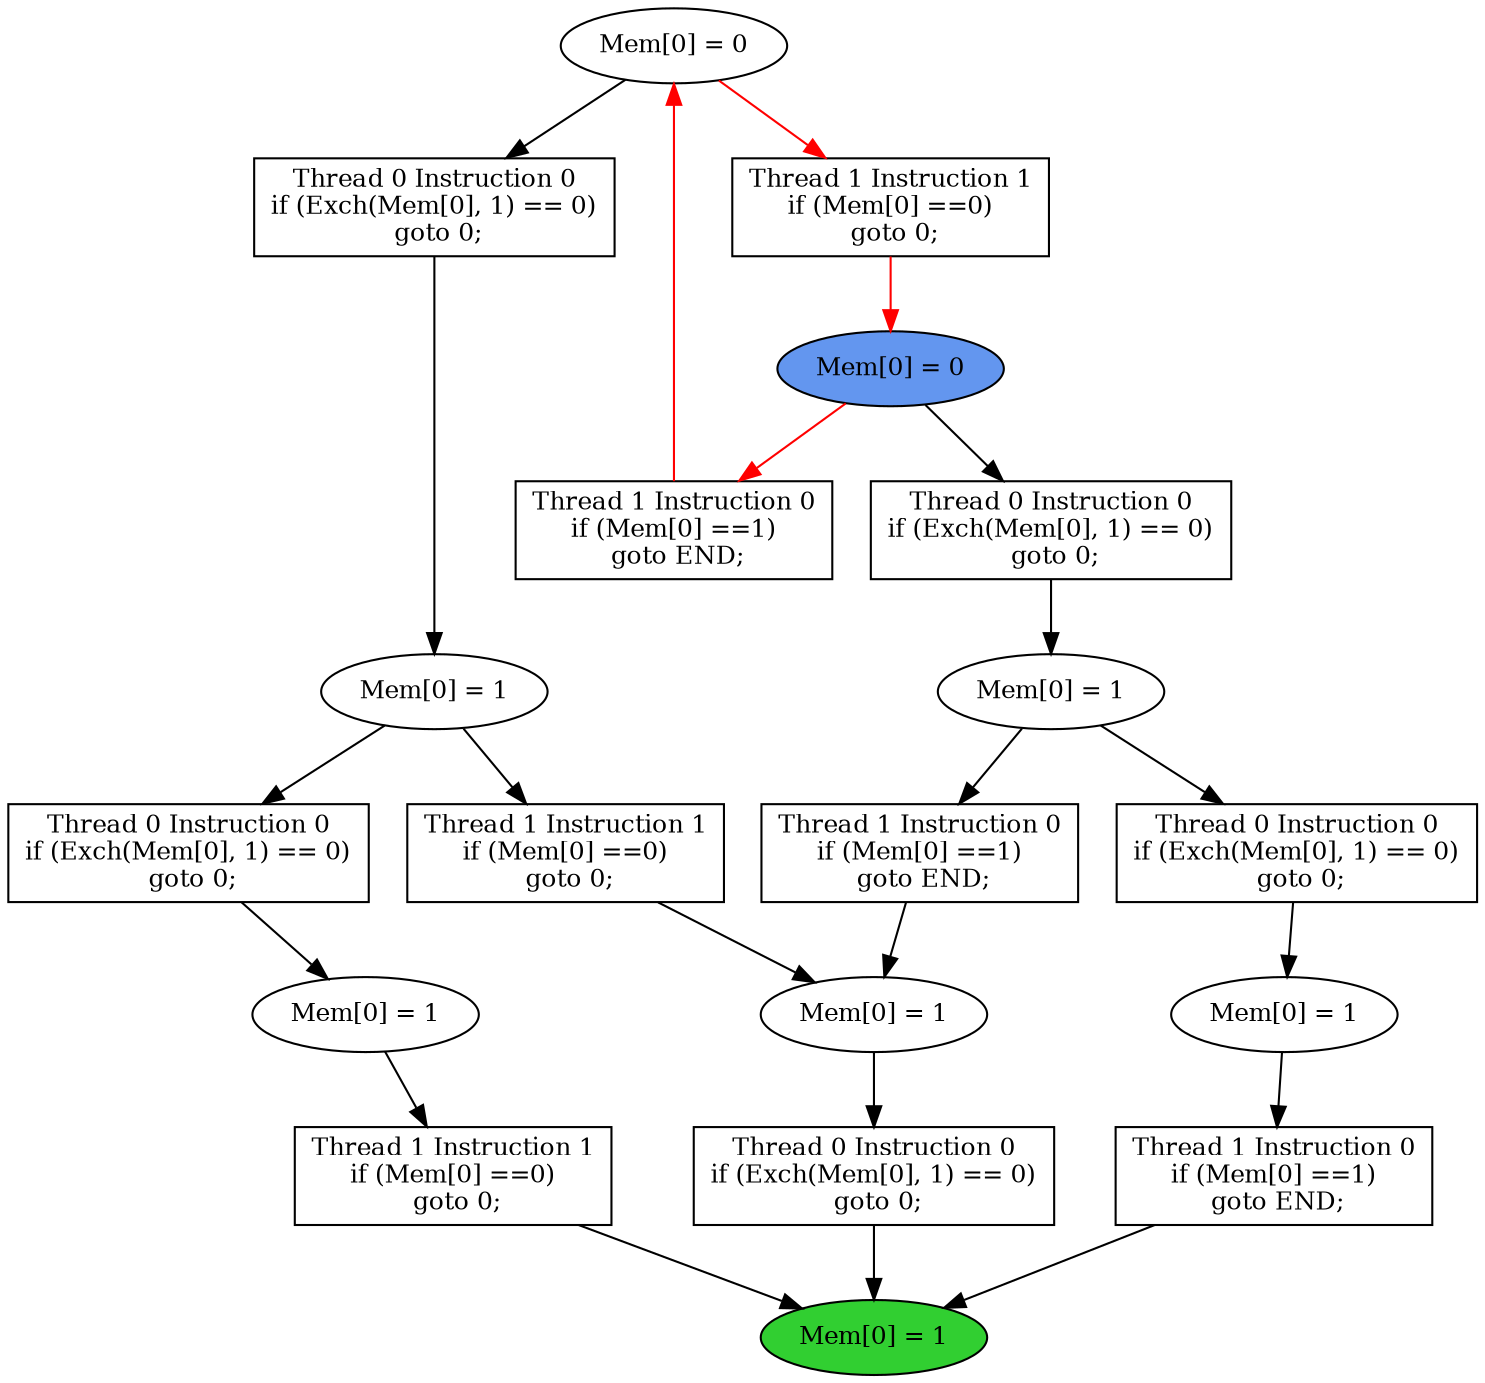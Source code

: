 digraph "graph" {
graph [fontsize=12]
node [fontsize=12]
edge [fontsize=12]
rankdir=TB;
"N15" -> "N8" [uuid = "<A0, END$0>", color = "#000000", fontcolor = "#ffffff", style = "solid", label = "", dir = "forward", weight = "1"]
"N19" -> "N18" [uuid = "<A1, S5>", color = "#000000", fontcolor = "#ffffff", style = "solid", label = "", dir = "forward", weight = "1"]
"N29" -> "N24" [uuid = "<A2, S0>", color = "#ff0000", fontcolor = "#ffffff", style = "solid", label = "", dir = "back", weight = "1"]
"N14" -> "N13" [uuid = "<A3, S4>", color = "#000000", fontcolor = "#ffffff", style = "solid", label = "", dir = "forward", weight = "1"]
"N11" -> "N10" [uuid = "<A4, S3>", color = "#000000", fontcolor = "#ffffff", style = "solid", label = "", dir = "forward", weight = "1"]
"N22" -> "N21" [uuid = "<A5, S2>", color = "#000000", fontcolor = "#ffffff", style = "solid", label = "", dir = "forward", weight = "1"]
"N12" -> "N8" [uuid = "<A6, END$0>", color = "#000000", fontcolor = "#ffffff", style = "solid", label = "", dir = "forward", weight = "1"]
"N20" -> "N16" [uuid = "<A7, S1>", color = "#000000", fontcolor = "#ffffff", style = "solid", label = "", dir = "forward", weight = "1"]
"N26" -> "N25" [uuid = "<A8, START$0>", color = "#ff0000", fontcolor = "#ffffff", style = "solid", label = "", dir = "forward", weight = "1"]
"N9" -> "N8" [uuid = "<A9, END$0>", color = "#000000", fontcolor = "#ffffff", style = "solid", label = "", dir = "forward", weight = "1"]
"N17" -> "N16" [uuid = "<A10, S1>", color = "#000000", fontcolor = "#ffffff", style = "solid", label = "", dir = "forward", weight = "1"]
"N16" -> "N15" [uuid = "<A0, S1>", color = "#000000", fontcolor = "#ffffff", style = "solid", label = "", dir = "forward", weight = "1"]
"N25" -> "N19" [uuid = "<A1, START$0>", color = "#000000", fontcolor = "#ffffff", style = "solid", label = "", dir = "forward", weight = "1"]
"N25" -> "N24" [uuid = "<A2, START$0>", color = "#ff0000", fontcolor = "#ffffff", style = "solid", label = "", dir = "forward", weight = "1"]
"N21" -> "N14" [uuid = "<A3, S2>", color = "#000000", fontcolor = "#ffffff", style = "solid", label = "", dir = "forward", weight = "1"]
"N18" -> "N11" [uuid = "<A4, S5>", color = "#000000", fontcolor = "#ffffff", style = "solid", label = "", dir = "forward", weight = "1"]
"N29" -> "N22" [uuid = "<A5, S0>", color = "#000000", fontcolor = "#ffffff", style = "solid", label = "", dir = "forward", weight = "1"]
"N13" -> "N12" [uuid = "<A6, S4>", color = "#000000", fontcolor = "#ffffff", style = "solid", label = "", dir = "forward", weight = "1"]
"N21" -> "N20" [uuid = "<A7, S2>", color = "#000000", fontcolor = "#ffffff", style = "solid", label = "", dir = "forward", weight = "1"]
"N29" -> "N26" [uuid = "<A8, S0>", color = "#ff0000", fontcolor = "#ffffff", style = "solid", label = "", dir = "forward", weight = "1"]
"N10" -> "N9" [uuid = "<A9, S3>", color = "#000000", fontcolor = "#ffffff", style = "solid", label = "", dir = "forward", weight = "1"]
"N18" -> "N17" [uuid = "<A10, S5>", color = "#000000", fontcolor = "#ffffff", style = "solid", label = "", dir = "forward", weight = "1"]
"N8" [uuid="END$0", label="Mem[0] = 1", fillcolor = "#31cf31", fontcolor = "#000000", shape = "ellipse", style = "filled, solid"]
"N9" [uuid="A9", label="Thread 1 Instruction 0
if (Mem[0] ==1)
 goto END;", fillcolor = "#ffffff", fontcolor = "#000000", shape = "box", style = "filled, solid"]
"N10" [uuid="S3", label="Mem[0] = 1", fillcolor = "#ffffff", fontcolor = "#000000", shape = "ellipse", style = "filled, solid"]
"N11" [uuid="A4", label="Thread 0 Instruction 0
if (Exch(Mem[0], 1) == 0)
 goto 0;", fillcolor = "#ffffff", fontcolor = "#000000", shape = "box", style = "filled, solid"]
"N12" [uuid="A6", label="Thread 1 Instruction 1
if (Mem[0] ==0)
 goto 0;", fillcolor = "#ffffff", fontcolor = "#000000", shape = "box", style = "filled, solid"]
"N13" [uuid="S4", label="Mem[0] = 1", fillcolor = "#ffffff", fontcolor = "#000000", shape = "ellipse", style = "filled, solid"]
"N14" [uuid="A3", label="Thread 0 Instruction 0
if (Exch(Mem[0], 1) == 0)
 goto 0;", fillcolor = "#ffffff", fontcolor = "#000000", shape = "box", style = "filled, solid"]
"N15" [uuid="A0", label="Thread 0 Instruction 0
if (Exch(Mem[0], 1) == 0)
 goto 0;", fillcolor = "#ffffff", fontcolor = "#000000", shape = "box", style = "filled, solid"]
"N16" [uuid="S1", label="Mem[0] = 1", fillcolor = "#ffffff", fontcolor = "#000000", shape = "ellipse", style = "filled, solid"]
"N17" [uuid="A10", label="Thread 1 Instruction 0
if (Mem[0] ==1)
 goto END;", fillcolor = "#ffffff", fontcolor = "#000000", shape = "box", style = "filled, solid"]
"N18" [uuid="S5", label="Mem[0] = 1", fillcolor = "#ffffff", fontcolor = "#000000", shape = "ellipse", style = "filled, solid"]
"N19" [uuid="A1", label="Thread 0 Instruction 0
if (Exch(Mem[0], 1) == 0)
 goto 0;", fillcolor = "#ffffff", fontcolor = "#000000", shape = "box", style = "filled, solid"]
"N20" [uuid="A7", label="Thread 1 Instruction 1
if (Mem[0] ==0)
 goto 0;", fillcolor = "#ffffff", fontcolor = "#000000", shape = "box", style = "filled, solid"]
"N21" [uuid="S2", label="Mem[0] = 1", fillcolor = "#ffffff", fontcolor = "#000000", shape = "ellipse", style = "filled, solid"]
"N22" [uuid="A5", label="Thread 0 Instruction 0
if (Exch(Mem[0], 1) == 0)
 goto 0;", fillcolor = "#ffffff", fontcolor = "#000000", shape = "box", style = "filled, solid"]
"N24" [uuid="A2", label="Thread 1 Instruction 0
if (Mem[0] ==1)
 goto END;", fillcolor = "#ffffff", fontcolor = "#000000", shape = "box", style = "filled, solid"]
"N25" [uuid="START$0", label="Mem[0] = 0", fillcolor = "#6396ef", fontcolor = "#000000", shape = "ellipse", style = "filled, solid"]
"N26" [uuid="A8", label="Thread 1 Instruction 1
if (Mem[0] ==0)
 goto 0;", fillcolor = "#ffffff", fontcolor = "#000000", shape = "box", style = "filled, solid"]
"N29" [uuid="S0", label="Mem[0] = 0", fillcolor = "#ffffff", fontcolor = "#000000", shape = "ellipse", style = "filled, solid"]
}